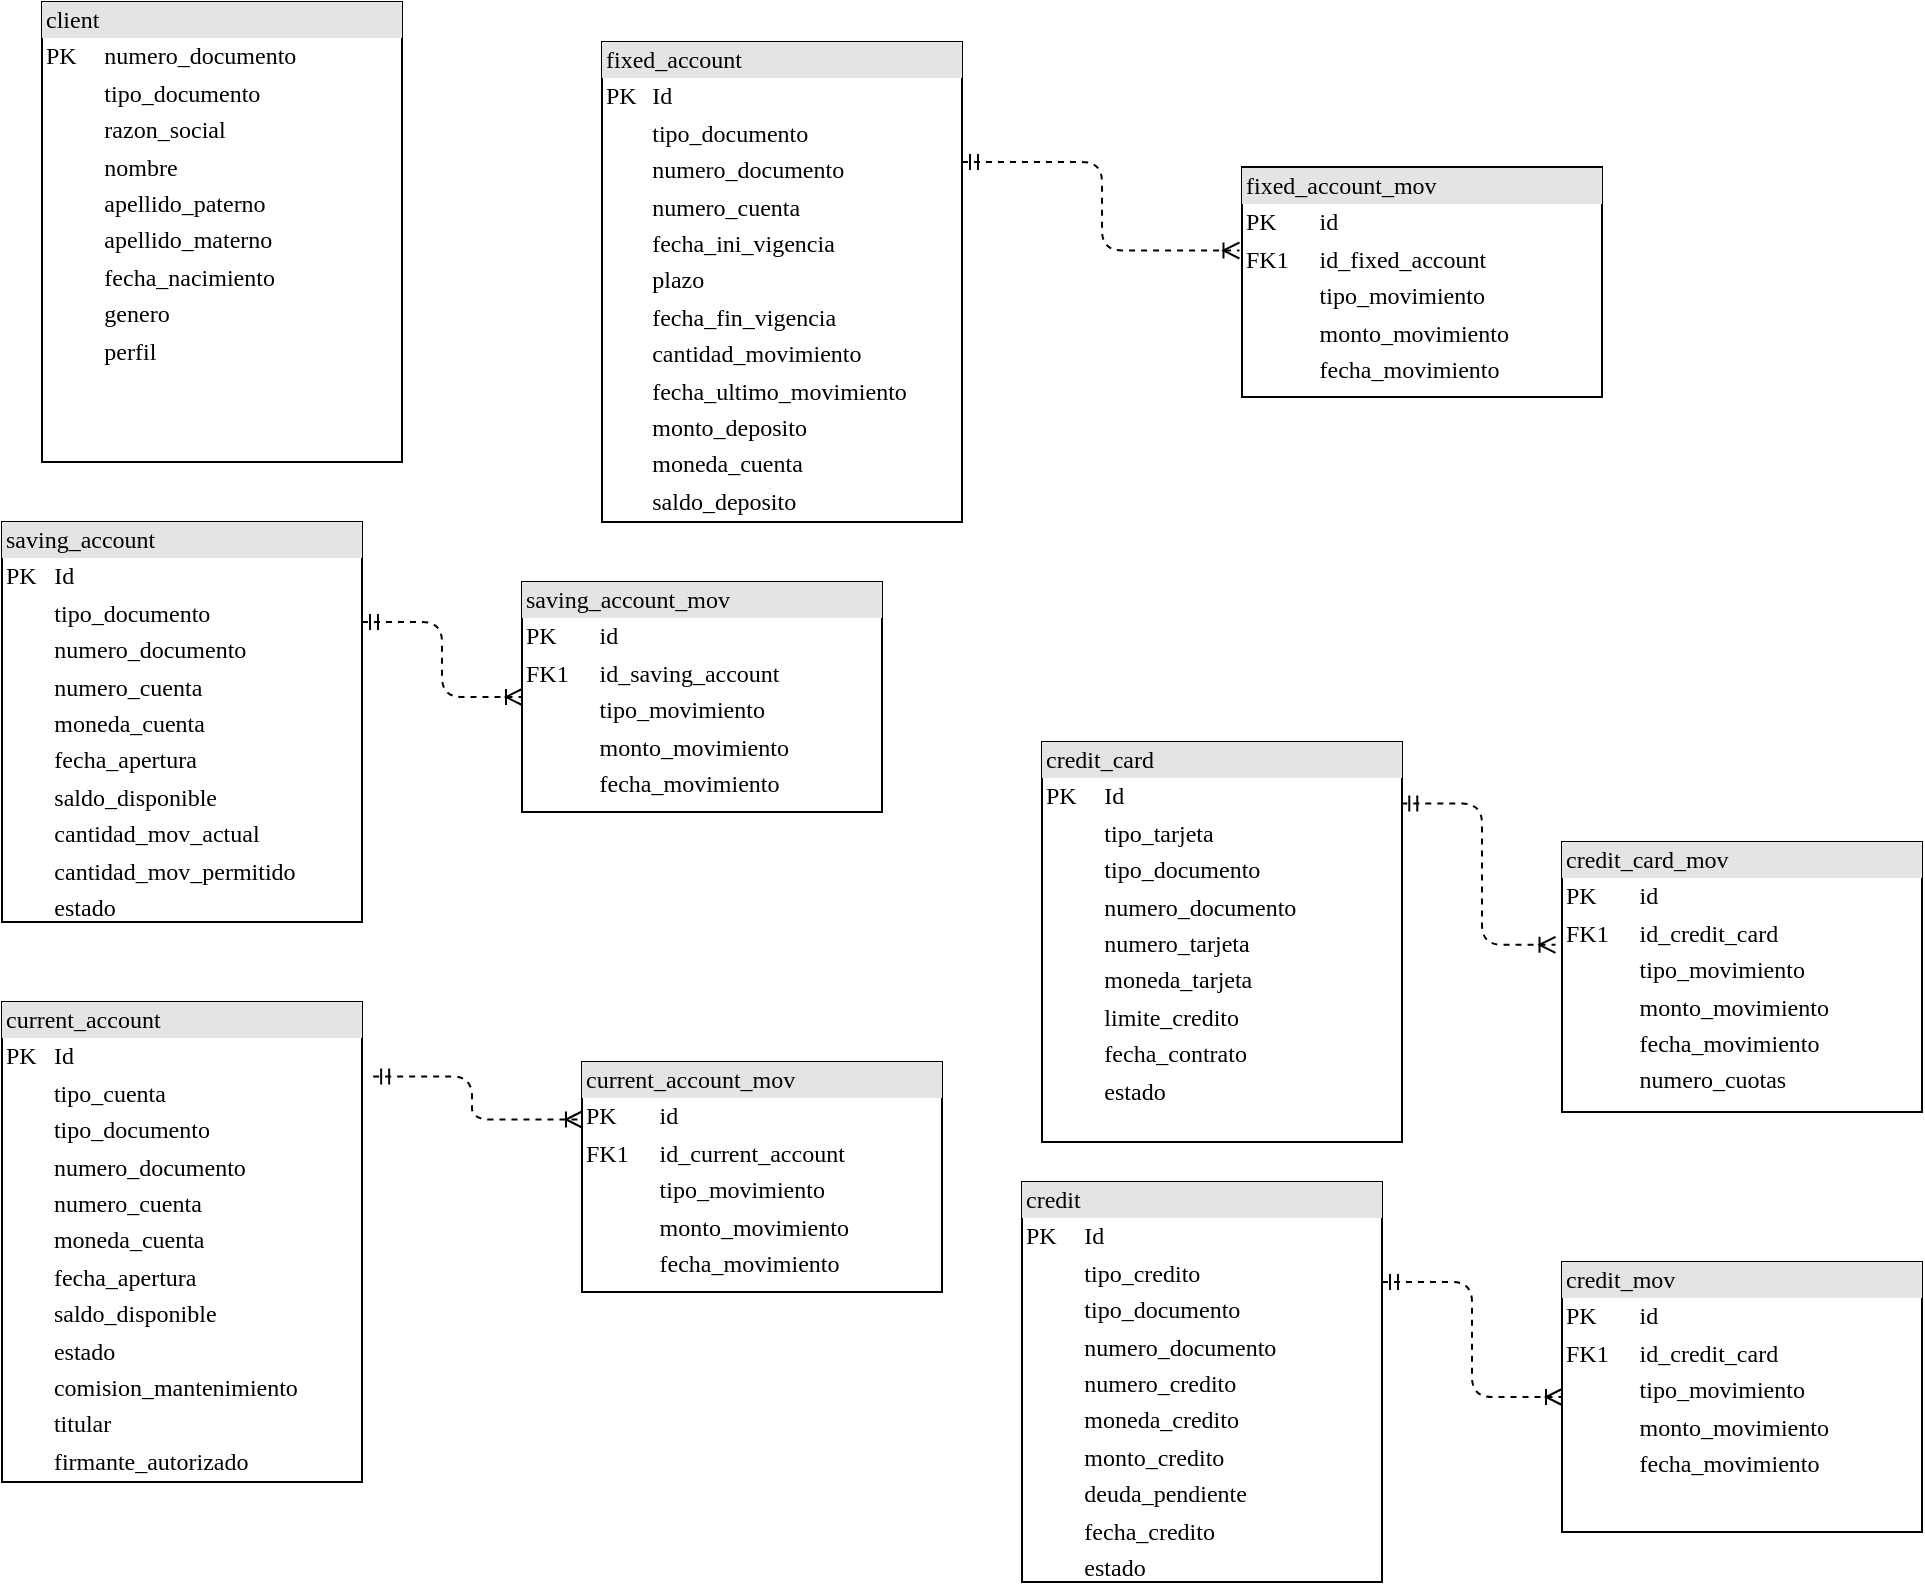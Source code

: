 <mxfile version="20.6.2" type="device"><diagram name="Page-1" id="2ca16b54-16f6-2749-3443-fa8db7711227"><mxGraphModel dx="1024" dy="604" grid="1" gridSize="10" guides="1" tooltips="1" connect="1" arrows="1" fold="1" page="1" pageScale="1" pageWidth="1100" pageHeight="850" background="none" math="0" shadow="0"><root><mxCell id="0"/><mxCell id="1" parent="0"/><mxCell id="ASNwZEcTPJyCmcTb0jw2-1" value="&lt;div style=&quot;box-sizing:border-box;width:100%;background:#e4e4e4;padding:2px;&quot;&gt;client&lt;/div&gt;&lt;table style=&quot;width:100%;font-size:1em;&quot; cellpadding=&quot;2&quot; cellspacing=&quot;0&quot;&gt;&lt;tbody&gt;&lt;tr&gt;&lt;td&gt;PK&lt;/td&gt;&lt;td&gt;numero_documento&lt;/td&gt;&lt;/tr&gt;&lt;tr&gt;&lt;td&gt;&lt;br&gt;&lt;/td&gt;&lt;td&gt;tipo_documento&lt;br&gt;&lt;/td&gt;&lt;/tr&gt;&lt;tr&gt;&lt;td&gt;&lt;br&gt;&lt;/td&gt;&lt;td&gt;razon_social&lt;/td&gt;&lt;/tr&gt;&lt;tr&gt;&lt;td&gt;&lt;/td&gt;&lt;td&gt;nombre&lt;/td&gt;&lt;/tr&gt;&lt;tr&gt;&lt;td&gt;&lt;br&gt;&lt;/td&gt;&lt;td&gt;apellido_paterno&lt;/td&gt;&lt;/tr&gt;&lt;tr&gt;&lt;td&gt;&lt;br&gt;&lt;/td&gt;&lt;td&gt;apellido_materno&lt;/td&gt;&lt;/tr&gt;&lt;tr&gt;&lt;td&gt;&lt;br&gt;&lt;/td&gt;&lt;td&gt;fecha_nacimiento&lt;/td&gt;&lt;/tr&gt;&lt;tr&gt;&lt;td&gt;&lt;br&gt;&lt;/td&gt;&lt;td&gt;genero&lt;/td&gt;&lt;/tr&gt;&lt;tr&gt;&lt;td&gt;&lt;br&gt;&lt;/td&gt;&lt;td&gt;perfil&lt;/td&gt;&lt;/tr&gt;&lt;tr&gt;&lt;td&gt;&lt;br&gt;&lt;/td&gt;&lt;td&gt;&lt;br&gt;&lt;/td&gt;&lt;/tr&gt;&lt;/tbody&gt;&lt;/table&gt;" style="verticalAlign=top;align=left;overflow=fill;html=1;rounded=0;shadow=0;comic=0;labelBackgroundColor=none;strokeWidth=1;fontFamily=Verdana;fontSize=12" parent="1" vertex="1"><mxGeometry x="60" y="20" width="180" height="230" as="geometry"/></mxCell><mxCell id="dXkP2-pKZmRoO9hh4wt9-1" value="&lt;div style=&quot;box-sizing:border-box;width:100%;background:#e4e4e4;padding:2px;&quot;&gt;fixed_account&lt;/div&gt;&lt;table style=&quot;width:100%;font-size:1em;&quot; cellpadding=&quot;2&quot; cellspacing=&quot;0&quot;&gt;&lt;tbody&gt;&lt;tr&gt;&lt;td&gt;PK&lt;/td&gt;&lt;td&gt;Id&lt;/td&gt;&lt;/tr&gt;&lt;tr&gt;&lt;td&gt;&lt;br&gt;&lt;/td&gt;&lt;td&gt;tipo_documento&lt;/td&gt;&lt;/tr&gt;&lt;tr&gt;&lt;td&gt;&lt;/td&gt;&lt;td&gt;numero_documento&lt;br&gt;&lt;/td&gt;&lt;/tr&gt;&lt;tr&gt;&lt;td&gt;&lt;br&gt;&lt;/td&gt;&lt;td&gt;numero_cuenta&lt;br&gt;&lt;/td&gt;&lt;/tr&gt;&lt;tr&gt;&lt;td&gt;&lt;br&gt;&lt;/td&gt;&lt;td&gt;fecha_ini_vigencia&lt;/td&gt;&lt;/tr&gt;&lt;tr&gt;&lt;td&gt;&lt;br&gt;&lt;/td&gt;&lt;td&gt;plazo&lt;/td&gt;&lt;/tr&gt;&lt;tr&gt;&lt;td&gt;&lt;br&gt;&lt;/td&gt;&lt;td&gt;fecha_fin_vigencia&lt;/td&gt;&lt;/tr&gt;&lt;tr&gt;&lt;td&gt;&lt;br&gt;&lt;/td&gt;&lt;td&gt;cantidad_movimiento&lt;/td&gt;&lt;/tr&gt;&lt;tr&gt;&lt;td&gt;&lt;br&gt;&lt;/td&gt;&lt;td&gt;fecha_ultimo_movimiento&lt;/td&gt;&lt;/tr&gt;&lt;tr&gt;&lt;td&gt;&lt;br&gt;&lt;/td&gt;&lt;td&gt;monto_deposito&lt;/td&gt;&lt;/tr&gt;&lt;tr&gt;&lt;td&gt;&lt;br&gt;&lt;/td&gt;&lt;td&gt;moneda_cuenta&lt;/td&gt;&lt;/tr&gt;&lt;tr&gt;&lt;td&gt;&lt;br&gt;&lt;/td&gt;&lt;td&gt;saldo_deposito&lt;/td&gt;&lt;/tr&gt;&lt;/tbody&gt;&lt;/table&gt;" style="verticalAlign=top;align=left;overflow=fill;html=1;rounded=0;shadow=0;comic=0;labelBackgroundColor=none;strokeWidth=1;fontFamily=Verdana;fontSize=12" parent="1" vertex="1"><mxGeometry x="340" y="40" width="180" height="240" as="geometry"/></mxCell><mxCell id="dXkP2-pKZmRoO9hh4wt9-2" value="&lt;div style=&quot;box-sizing:border-box;width:100%;background:#e4e4e4;padding:2px;&quot;&gt;fixed_account_mov&lt;/div&gt;&lt;table style=&quot;width:100%;font-size:1em;&quot; cellpadding=&quot;2&quot; cellspacing=&quot;0&quot;&gt;&lt;tbody&gt;&lt;tr&gt;&lt;td&gt;PK&lt;/td&gt;&lt;td&gt;id&lt;/td&gt;&lt;/tr&gt;&lt;tr&gt;&lt;td&gt;FK1&lt;/td&gt;&lt;td&gt;id_fixed_account&lt;/td&gt;&lt;/tr&gt;&lt;tr&gt;&lt;td&gt;&lt;/td&gt;&lt;td&gt;tipo_movimiento&lt;/td&gt;&lt;/tr&gt;&lt;tr&gt;&lt;td&gt;&lt;br&gt;&lt;/td&gt;&lt;td&gt;monto_movimiento&lt;/td&gt;&lt;/tr&gt;&lt;tr&gt;&lt;td&gt;&lt;br&gt;&lt;/td&gt;&lt;td&gt;fecha_movimiento&lt;/td&gt;&lt;/tr&gt;&lt;/tbody&gt;&lt;/table&gt;" style="verticalAlign=top;align=left;overflow=fill;html=1;rounded=0;shadow=0;comic=0;labelBackgroundColor=none;strokeWidth=1;fontFamily=Verdana;fontSize=12" parent="1" vertex="1"><mxGeometry x="660" y="102.5" width="180" height="115" as="geometry"/></mxCell><mxCell id="dXkP2-pKZmRoO9hh4wt9-3" style="edgeStyle=orthogonalEdgeStyle;html=1;dashed=1;labelBackgroundColor=none;startArrow=ERmandOne;endArrow=ERoneToMany;fontFamily=Verdana;fontSize=12;align=left;exitX=1;exitY=0.25;exitDx=0;exitDy=0;entryX=-0.007;entryY=0.363;entryDx=0;entryDy=0;entryPerimeter=0;" parent="1" source="dXkP2-pKZmRoO9hh4wt9-1" target="dXkP2-pKZmRoO9hh4wt9-2" edge="1"><mxGeometry relative="1" as="geometry"><mxPoint x="530" y="160" as="sourcePoint"/><mxPoint x="720" y="130" as="targetPoint"/></mxGeometry></mxCell><mxCell id="Y963UhybTmk8EdsTnGHI-2" value="&lt;div style=&quot;box-sizing:border-box;width:100%;background:#e4e4e4;padding:2px;&quot;&gt;saving_account&lt;/div&gt;&lt;table style=&quot;width:100%;font-size:1em;&quot; cellpadding=&quot;2&quot; cellspacing=&quot;0&quot;&gt;&lt;tbody&gt;&lt;tr&gt;&lt;td&gt;PK&lt;/td&gt;&lt;td&gt;Id&lt;/td&gt;&lt;/tr&gt;&lt;tr&gt;&lt;td&gt;&lt;br&gt;&lt;/td&gt;&lt;td&gt;tipo_documento&lt;/td&gt;&lt;/tr&gt;&lt;tr&gt;&lt;td&gt;&lt;/td&gt;&lt;td&gt;numero_documento&lt;br&gt;&lt;/td&gt;&lt;/tr&gt;&lt;tr&gt;&lt;td&gt;&lt;br&gt;&lt;/td&gt;&lt;td&gt;numero_cuenta&lt;br&gt;&lt;/td&gt;&lt;/tr&gt;&lt;tr&gt;&lt;td&gt;&lt;br&gt;&lt;/td&gt;&lt;td&gt;moneda_cuenta&lt;/td&gt;&lt;/tr&gt;&lt;tr&gt;&lt;td&gt;&lt;br&gt;&lt;/td&gt;&lt;td&gt;fecha_apertura&lt;/td&gt;&lt;/tr&gt;&lt;tr&gt;&lt;td&gt;&lt;br&gt;&lt;/td&gt;&lt;td&gt;saldo_disponible&lt;/td&gt;&lt;/tr&gt;&lt;tr&gt;&lt;td&gt;&lt;br&gt;&lt;/td&gt;&lt;td&gt;cantidad_mov_actual&lt;/td&gt;&lt;/tr&gt;&lt;tr&gt;&lt;td&gt;&lt;br&gt;&lt;/td&gt;&lt;td&gt;cantidad_mov_permitido&lt;/td&gt;&lt;/tr&gt;&lt;tr&gt;&lt;td&gt;&lt;br&gt;&lt;/td&gt;&lt;td&gt;estado&lt;/td&gt;&lt;/tr&gt;&lt;/tbody&gt;&lt;/table&gt;" style="verticalAlign=top;align=left;overflow=fill;html=1;rounded=0;shadow=0;comic=0;labelBackgroundColor=none;strokeWidth=1;fontFamily=Verdana;fontSize=12" parent="1" vertex="1"><mxGeometry x="40" y="280" width="180" height="200" as="geometry"/></mxCell><mxCell id="Y963UhybTmk8EdsTnGHI-3" value="&lt;div style=&quot;box-sizing:border-box;width:100%;background:#e4e4e4;padding:2px;&quot;&gt;saving_account_mov&lt;/div&gt;&lt;table style=&quot;width:100%;font-size:1em;&quot; cellpadding=&quot;2&quot; cellspacing=&quot;0&quot;&gt;&lt;tbody&gt;&lt;tr&gt;&lt;td&gt;PK&lt;/td&gt;&lt;td&gt;id&lt;/td&gt;&lt;/tr&gt;&lt;tr&gt;&lt;td&gt;FK1&lt;/td&gt;&lt;td&gt;id_saving_account&lt;/td&gt;&lt;/tr&gt;&lt;tr&gt;&lt;td&gt;&lt;/td&gt;&lt;td&gt;tipo_movimiento&lt;/td&gt;&lt;/tr&gt;&lt;tr&gt;&lt;td&gt;&lt;br&gt;&lt;/td&gt;&lt;td&gt;monto_movimiento&lt;/td&gt;&lt;/tr&gt;&lt;tr&gt;&lt;td&gt;&lt;br&gt;&lt;/td&gt;&lt;td&gt;fecha_movimiento&lt;/td&gt;&lt;/tr&gt;&lt;/tbody&gt;&lt;/table&gt;" style="verticalAlign=top;align=left;overflow=fill;html=1;rounded=0;shadow=0;comic=0;labelBackgroundColor=none;strokeWidth=1;fontFamily=Verdana;fontSize=12" parent="1" vertex="1"><mxGeometry x="300" y="310" width="180" height="115" as="geometry"/></mxCell><mxCell id="Y963UhybTmk8EdsTnGHI-4" style="edgeStyle=orthogonalEdgeStyle;html=1;dashed=1;labelBackgroundColor=none;startArrow=ERmandOne;endArrow=ERoneToMany;fontFamily=Verdana;fontSize=12;align=left;exitX=1;exitY=0.25;exitDx=0;exitDy=0;entryX=0;entryY=0.5;entryDx=0;entryDy=0;" parent="1" source="Y963UhybTmk8EdsTnGHI-2" target="Y963UhybTmk8EdsTnGHI-3" edge="1"><mxGeometry relative="1" as="geometry"><mxPoint x="530" y="110" as="sourcePoint"/><mxPoint x="668.74" y="154.245" as="targetPoint"/></mxGeometry></mxCell><mxCell id="uFCh6NuDtlTpJvt5-BfN-1" value="&lt;div style=&quot;box-sizing:border-box;width:100%;background:#e4e4e4;padding:2px;&quot;&gt;current_account&lt;/div&gt;&lt;table style=&quot;width:100%;font-size:1em;&quot; cellpadding=&quot;2&quot; cellspacing=&quot;0&quot;&gt;&lt;tbody&gt;&lt;tr&gt;&lt;td&gt;PK&lt;/td&gt;&lt;td&gt;Id&lt;/td&gt;&lt;/tr&gt;&lt;tr&gt;&lt;td&gt;&lt;br&gt;&lt;/td&gt;&lt;td&gt;tipo_cuenta&lt;/td&gt;&lt;/tr&gt;&lt;tr&gt;&lt;td&gt;&lt;br&gt;&lt;/td&gt;&lt;td&gt;tipo_documento&lt;/td&gt;&lt;/tr&gt;&lt;tr&gt;&lt;td&gt;&lt;/td&gt;&lt;td&gt;numero_documento&lt;br&gt;&lt;/td&gt;&lt;/tr&gt;&lt;tr&gt;&lt;td&gt;&lt;br&gt;&lt;/td&gt;&lt;td&gt;numero_cuenta&lt;br&gt;&lt;/td&gt;&lt;/tr&gt;&lt;tr&gt;&lt;td&gt;&lt;br&gt;&lt;/td&gt;&lt;td&gt;moneda_cuenta&lt;/td&gt;&lt;/tr&gt;&lt;tr&gt;&lt;td&gt;&lt;br&gt;&lt;/td&gt;&lt;td&gt;fecha_apertura&lt;/td&gt;&lt;/tr&gt;&lt;tr&gt;&lt;td&gt;&lt;br&gt;&lt;/td&gt;&lt;td&gt;saldo_disponible&lt;/td&gt;&lt;/tr&gt;&lt;tr&gt;&lt;td&gt;&lt;br&gt;&lt;/td&gt;&lt;td&gt;estado&lt;/td&gt;&lt;/tr&gt;&lt;tr&gt;&lt;td&gt;&lt;br&gt;&lt;/td&gt;&lt;td&gt;comision_mantenimiento&lt;/td&gt;&lt;/tr&gt;&lt;tr&gt;&lt;td&gt;&lt;br&gt;&lt;/td&gt;&lt;td&gt;titular&lt;/td&gt;&lt;/tr&gt;&lt;tr&gt;&lt;td&gt;&lt;br&gt;&lt;/td&gt;&lt;td&gt;firmante_autorizado&lt;/td&gt;&lt;/tr&gt;&lt;/tbody&gt;&lt;/table&gt;" style="verticalAlign=top;align=left;overflow=fill;html=1;rounded=0;shadow=0;comic=0;labelBackgroundColor=none;strokeWidth=1;fontFamily=Verdana;fontSize=12" parent="1" vertex="1"><mxGeometry x="40" y="520" width="180" height="240" as="geometry"/></mxCell><mxCell id="uFCh6NuDtlTpJvt5-BfN-3" value="&lt;div style=&quot;box-sizing:border-box;width:100%;background:#e4e4e4;padding:2px;&quot;&gt;current_account_mov&lt;/div&gt;&lt;table style=&quot;width:100%;font-size:1em;&quot; cellpadding=&quot;2&quot; cellspacing=&quot;0&quot;&gt;&lt;tbody&gt;&lt;tr&gt;&lt;td&gt;PK&lt;/td&gt;&lt;td&gt;id&lt;/td&gt;&lt;/tr&gt;&lt;tr&gt;&lt;td&gt;FK1&lt;/td&gt;&lt;td&gt;id_current_account&lt;/td&gt;&lt;/tr&gt;&lt;tr&gt;&lt;td&gt;&lt;/td&gt;&lt;td&gt;tipo_movimiento&lt;/td&gt;&lt;/tr&gt;&lt;tr&gt;&lt;td&gt;&lt;br&gt;&lt;/td&gt;&lt;td&gt;monto_movimiento&lt;/td&gt;&lt;/tr&gt;&lt;tr&gt;&lt;td&gt;&lt;br&gt;&lt;/td&gt;&lt;td&gt;fecha_movimiento&lt;/td&gt;&lt;/tr&gt;&lt;/tbody&gt;&lt;/table&gt;" style="verticalAlign=top;align=left;overflow=fill;html=1;rounded=0;shadow=0;comic=0;labelBackgroundColor=none;strokeWidth=1;fontFamily=Verdana;fontSize=12" parent="1" vertex="1"><mxGeometry x="330" y="550" width="180" height="115" as="geometry"/></mxCell><mxCell id="uFCh6NuDtlTpJvt5-BfN-4" style="edgeStyle=orthogonalEdgeStyle;html=1;dashed=1;labelBackgroundColor=none;startArrow=ERmandOne;endArrow=ERoneToMany;fontFamily=Verdana;fontSize=12;align=left;exitX=1.031;exitY=0.155;exitDx=0;exitDy=0;entryX=0;entryY=0.25;entryDx=0;entryDy=0;exitPerimeter=0;" parent="1" source="uFCh6NuDtlTpJvt5-BfN-1" target="uFCh6NuDtlTpJvt5-BfN-3" edge="1"><mxGeometry relative="1" as="geometry"><mxPoint x="20" y="370" as="sourcePoint"/><mxPoint x="100" y="407.5" as="targetPoint"/></mxGeometry></mxCell><mxCell id="vnO2DlCtkSsMJkGjm3bw-1" value="&lt;div style=&quot;box-sizing:border-box;width:100%;background:#e4e4e4;padding:2px;&quot;&gt;credit_card&lt;/div&gt;&lt;table style=&quot;width:100%;font-size:1em;&quot; cellpadding=&quot;2&quot; cellspacing=&quot;0&quot;&gt;&lt;tbody&gt;&lt;tr&gt;&lt;td&gt;PK&lt;/td&gt;&lt;td&gt;Id&lt;/td&gt;&lt;/tr&gt;&lt;tr&gt;&lt;td&gt;&lt;br&gt;&lt;/td&gt;&lt;td&gt;tipo_tarjeta&lt;/td&gt;&lt;/tr&gt;&lt;tr&gt;&lt;td&gt;&lt;br&gt;&lt;/td&gt;&lt;td&gt;tipo_documento&lt;/td&gt;&lt;/tr&gt;&lt;tr&gt;&lt;td&gt;&lt;/td&gt;&lt;td&gt;numero_documento&lt;br&gt;&lt;/td&gt;&lt;/tr&gt;&lt;tr&gt;&lt;td&gt;&lt;br&gt;&lt;/td&gt;&lt;td&gt;numero_tarjeta&lt;/td&gt;&lt;/tr&gt;&lt;tr&gt;&lt;td&gt;&lt;br&gt;&lt;/td&gt;&lt;td&gt;moneda_tarjeta&lt;/td&gt;&lt;/tr&gt;&lt;tr&gt;&lt;td&gt;&lt;br&gt;&lt;/td&gt;&lt;td&gt;limite_credito&lt;/td&gt;&lt;/tr&gt;&lt;tr&gt;&lt;td&gt;&lt;br&gt;&lt;/td&gt;&lt;td&gt;fecha_contrato&lt;/td&gt;&lt;/tr&gt;&lt;tr&gt;&lt;td&gt;&lt;br&gt;&lt;/td&gt;&lt;td&gt;estado&lt;/td&gt;&lt;/tr&gt;&lt;/tbody&gt;&lt;/table&gt;" style="verticalAlign=top;align=left;overflow=fill;html=1;rounded=0;shadow=0;comic=0;labelBackgroundColor=none;strokeWidth=1;fontFamily=Verdana;fontSize=12" parent="1" vertex="1"><mxGeometry x="560" y="390" width="180" height="200" as="geometry"/></mxCell><mxCell id="vnO2DlCtkSsMJkGjm3bw-2" value="&lt;div style=&quot;box-sizing:border-box;width:100%;background:#e4e4e4;padding:2px;&quot;&gt;credit_card_mov&lt;/div&gt;&lt;table style=&quot;width:100%;font-size:1em;&quot; cellpadding=&quot;2&quot; cellspacing=&quot;0&quot;&gt;&lt;tbody&gt;&lt;tr&gt;&lt;td&gt;PK&lt;/td&gt;&lt;td&gt;id&lt;/td&gt;&lt;/tr&gt;&lt;tr&gt;&lt;td&gt;FK1&lt;/td&gt;&lt;td&gt;id_credit_card&lt;/td&gt;&lt;/tr&gt;&lt;tr&gt;&lt;td&gt;&lt;/td&gt;&lt;td&gt;tipo_movimiento&lt;/td&gt;&lt;/tr&gt;&lt;tr&gt;&lt;td&gt;&lt;br&gt;&lt;/td&gt;&lt;td&gt;monto_movimiento&lt;/td&gt;&lt;/tr&gt;&lt;tr&gt;&lt;td&gt;&lt;br&gt;&lt;/td&gt;&lt;td&gt;fecha_movimiento&lt;br&gt;&lt;/td&gt;&lt;/tr&gt;&lt;tr&gt;&lt;td&gt;&lt;br&gt;&lt;/td&gt;&lt;td&gt;numero_cuotas&lt;/td&gt;&lt;/tr&gt;&lt;tr&gt;&lt;td&gt;&lt;br&gt;&lt;/td&gt;&lt;td&gt;&lt;br&gt;&lt;/td&gt;&lt;/tr&gt;&lt;/tbody&gt;&lt;/table&gt;" style="verticalAlign=top;align=left;overflow=fill;html=1;rounded=0;shadow=0;comic=0;labelBackgroundColor=none;strokeWidth=1;fontFamily=Verdana;fontSize=12" parent="1" vertex="1"><mxGeometry x="820" y="440" width="180" height="135" as="geometry"/></mxCell><mxCell id="vnO2DlCtkSsMJkGjm3bw-3" style="edgeStyle=orthogonalEdgeStyle;html=1;dashed=1;labelBackgroundColor=none;startArrow=ERmandOne;endArrow=ERoneToMany;fontFamily=Verdana;fontSize=12;align=left;exitX=0.998;exitY=0.154;exitDx=0;exitDy=0;exitPerimeter=0;entryX=-0.018;entryY=0.381;entryDx=0;entryDy=0;entryPerimeter=0;" parent="1" source="vnO2DlCtkSsMJkGjm3bw-1" target="vnO2DlCtkSsMJkGjm3bw-2" edge="1"><mxGeometry relative="1" as="geometry"><mxPoint x="780.0" y="425.0" as="sourcePoint"/><mxPoint x="920" y="440" as="targetPoint"/></mxGeometry></mxCell><mxCell id="27Aot3wbJh98zKFvh5IR-1" value="&lt;div style=&quot;box-sizing:border-box;width:100%;background:#e4e4e4;padding:2px;&quot;&gt;credit&lt;/div&gt;&lt;table style=&quot;width:100%;font-size:1em;&quot; cellpadding=&quot;2&quot; cellspacing=&quot;0&quot;&gt;&lt;tbody&gt;&lt;tr&gt;&lt;td&gt;PK&lt;/td&gt;&lt;td&gt;Id&lt;/td&gt;&lt;/tr&gt;&lt;tr&gt;&lt;td&gt;&lt;br&gt;&lt;/td&gt;&lt;td&gt;tipo_credito&lt;/td&gt;&lt;/tr&gt;&lt;tr&gt;&lt;td&gt;&lt;br&gt;&lt;/td&gt;&lt;td&gt;tipo_documento&lt;/td&gt;&lt;/tr&gt;&lt;tr&gt;&lt;td&gt;&lt;/td&gt;&lt;td&gt;numero_documento&lt;br&gt;&lt;/td&gt;&lt;/tr&gt;&lt;tr&gt;&lt;td&gt;&lt;br&gt;&lt;/td&gt;&lt;td&gt;numero_credito&lt;/td&gt;&lt;/tr&gt;&lt;tr&gt;&lt;td&gt;&lt;br&gt;&lt;/td&gt;&lt;td&gt;moneda_credito&lt;/td&gt;&lt;/tr&gt;&lt;tr&gt;&lt;td&gt;&lt;br&gt;&lt;/td&gt;&lt;td&gt;monto_credito&lt;/td&gt;&lt;/tr&gt;&lt;tr&gt;&lt;td&gt;&lt;br&gt;&lt;/td&gt;&lt;td&gt;deuda_pendiente&lt;/td&gt;&lt;/tr&gt;&lt;tr&gt;&lt;td&gt;&lt;br&gt;&lt;/td&gt;&lt;td&gt;fecha_credito&lt;/td&gt;&lt;/tr&gt;&lt;tr&gt;&lt;td&gt;&lt;br&gt;&lt;/td&gt;&lt;td&gt;estado&lt;/td&gt;&lt;/tr&gt;&lt;/tbody&gt;&lt;/table&gt;" style="verticalAlign=top;align=left;overflow=fill;html=1;rounded=0;shadow=0;comic=0;labelBackgroundColor=none;strokeWidth=1;fontFamily=Verdana;fontSize=12" parent="1" vertex="1"><mxGeometry x="550" y="610" width="180" height="200" as="geometry"/></mxCell><mxCell id="-DxgFiB0QBeFuUa66fEM-1" value="&lt;div style=&quot;box-sizing:border-box;width:100%;background:#e4e4e4;padding:2px;&quot;&gt;credit_mov&lt;/div&gt;&lt;table style=&quot;width:100%;font-size:1em;&quot; cellpadding=&quot;2&quot; cellspacing=&quot;0&quot;&gt;&lt;tbody&gt;&lt;tr&gt;&lt;td&gt;PK&lt;/td&gt;&lt;td&gt;id&lt;/td&gt;&lt;/tr&gt;&lt;tr&gt;&lt;td&gt;FK1&lt;/td&gt;&lt;td&gt;id_credit_card&lt;/td&gt;&lt;/tr&gt;&lt;tr&gt;&lt;td&gt;&lt;/td&gt;&lt;td&gt;tipo_movimiento&lt;/td&gt;&lt;/tr&gt;&lt;tr&gt;&lt;td&gt;&lt;br&gt;&lt;/td&gt;&lt;td&gt;monto_movimiento&lt;/td&gt;&lt;/tr&gt;&lt;tr&gt;&lt;td&gt;&lt;br&gt;&lt;/td&gt;&lt;td&gt;fecha_movimiento&lt;br&gt;&lt;/td&gt;&lt;/tr&gt;&lt;tr&gt;&lt;td&gt;&lt;br&gt;&lt;/td&gt;&lt;td&gt;&lt;br&gt;&lt;/td&gt;&lt;/tr&gt;&lt;/tbody&gt;&lt;/table&gt;" style="verticalAlign=top;align=left;overflow=fill;html=1;rounded=0;shadow=0;comic=0;labelBackgroundColor=none;strokeWidth=1;fontFamily=Verdana;fontSize=12" parent="1" vertex="1"><mxGeometry x="820" y="650" width="180" height="135" as="geometry"/></mxCell><mxCell id="-DxgFiB0QBeFuUa66fEM-2" style="edgeStyle=orthogonalEdgeStyle;html=1;dashed=1;labelBackgroundColor=none;startArrow=ERmandOne;endArrow=ERoneToMany;fontFamily=Verdana;fontSize=12;align=left;exitX=1;exitY=0.25;exitDx=0;exitDy=0;entryX=0;entryY=0.5;entryDx=0;entryDy=0;" parent="1" source="27Aot3wbJh98zKFvh5IR-1" target="-DxgFiB0QBeFuUa66fEM-1" edge="1"><mxGeometry relative="1" as="geometry"><mxPoint x="749.64" y="430.8" as="sourcePoint"/><mxPoint x="826.76" y="501.435" as="targetPoint"/></mxGeometry></mxCell></root></mxGraphModel></diagram></mxfile>